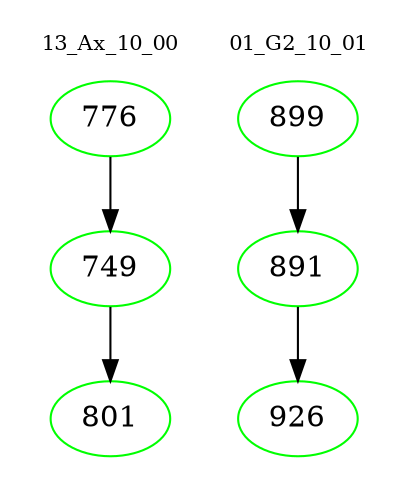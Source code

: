 digraph{
subgraph cluster_0 {
color = white
label = "13_Ax_10_00";
fontsize=10;
T0_776 [label="776", color="green"]
T0_776 -> T0_749 [color="black"]
T0_749 [label="749", color="green"]
T0_749 -> T0_801 [color="black"]
T0_801 [label="801", color="green"]
}
subgraph cluster_1 {
color = white
label = "01_G2_10_01";
fontsize=10;
T1_899 [label="899", color="green"]
T1_899 -> T1_891 [color="black"]
T1_891 [label="891", color="green"]
T1_891 -> T1_926 [color="black"]
T1_926 [label="926", color="green"]
}
}

